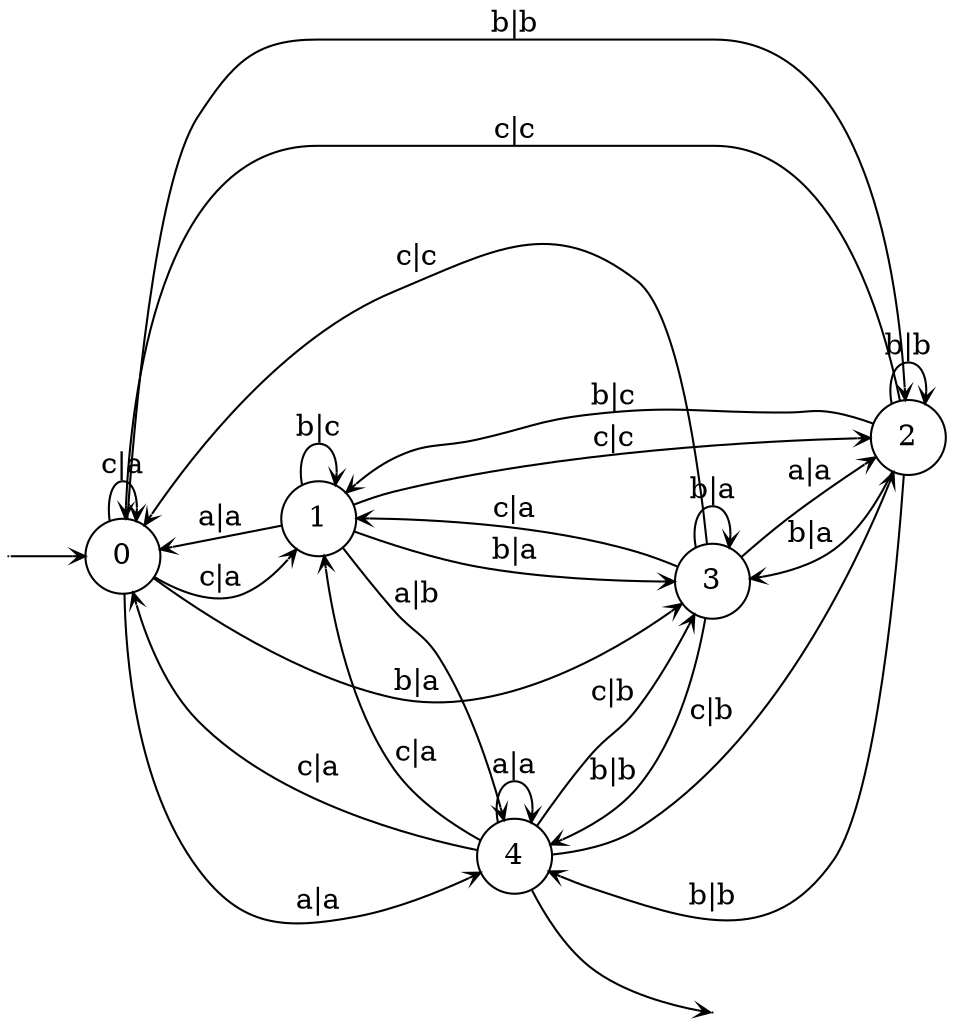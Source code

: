 digraph
{
  vcsn_context = "lat<letterset<char_letters(abc)>, letterset<char_letters(abc)>>, b"
  rankdir = LR
  edge [arrowhead = vee, arrowsize = .6]
  {
    node [shape = point, width = 0]
    I0
    F4
  }
  {
    node [shape = circle, style = rounded, width = 0.5]
    0
    1
    2
    3
    4
  }
  I0 -> 0
  0 -> 0 [label = "c|a"]
  0 -> 1 [label = "c|a"]
  0 -> 2 [label = "b|b"]
  0 -> 3 [label = "b|a"]
  0 -> 4 [label = "a|a"]
  1 -> 0 [label = "a|a"]
  1 -> 1 [label = "b|c"]
  1 -> 2 [label = "c|c"]
  1 -> 3 [label = "b|a"]
  1 -> 4 [label = "a|b"]
  2 -> 0 [label = "c|c"]
  2 -> 1 [label = "b|c"]
  2 -> 2 [label = "b|b"]
  2 -> 3 [label = "b|a"]
  2 -> 4 [label = "b|b"]
  3 -> 0 [label = "c|c"]
  3 -> 1 [label = "c|a"]
  3 -> 2 [label = "a|a"]
  3 -> 3 [label = "b|a"]
  3 -> 4 [label = "b|b"]
  4 -> F4
  4 -> 0 [label = "c|a"]
  4 -> 1 [label = "c|a"]
  4 -> 2 [label = "c|b"]
  4 -> 3 [label = "c|b"]
  4 -> 4 [label = "a|a"]
}
